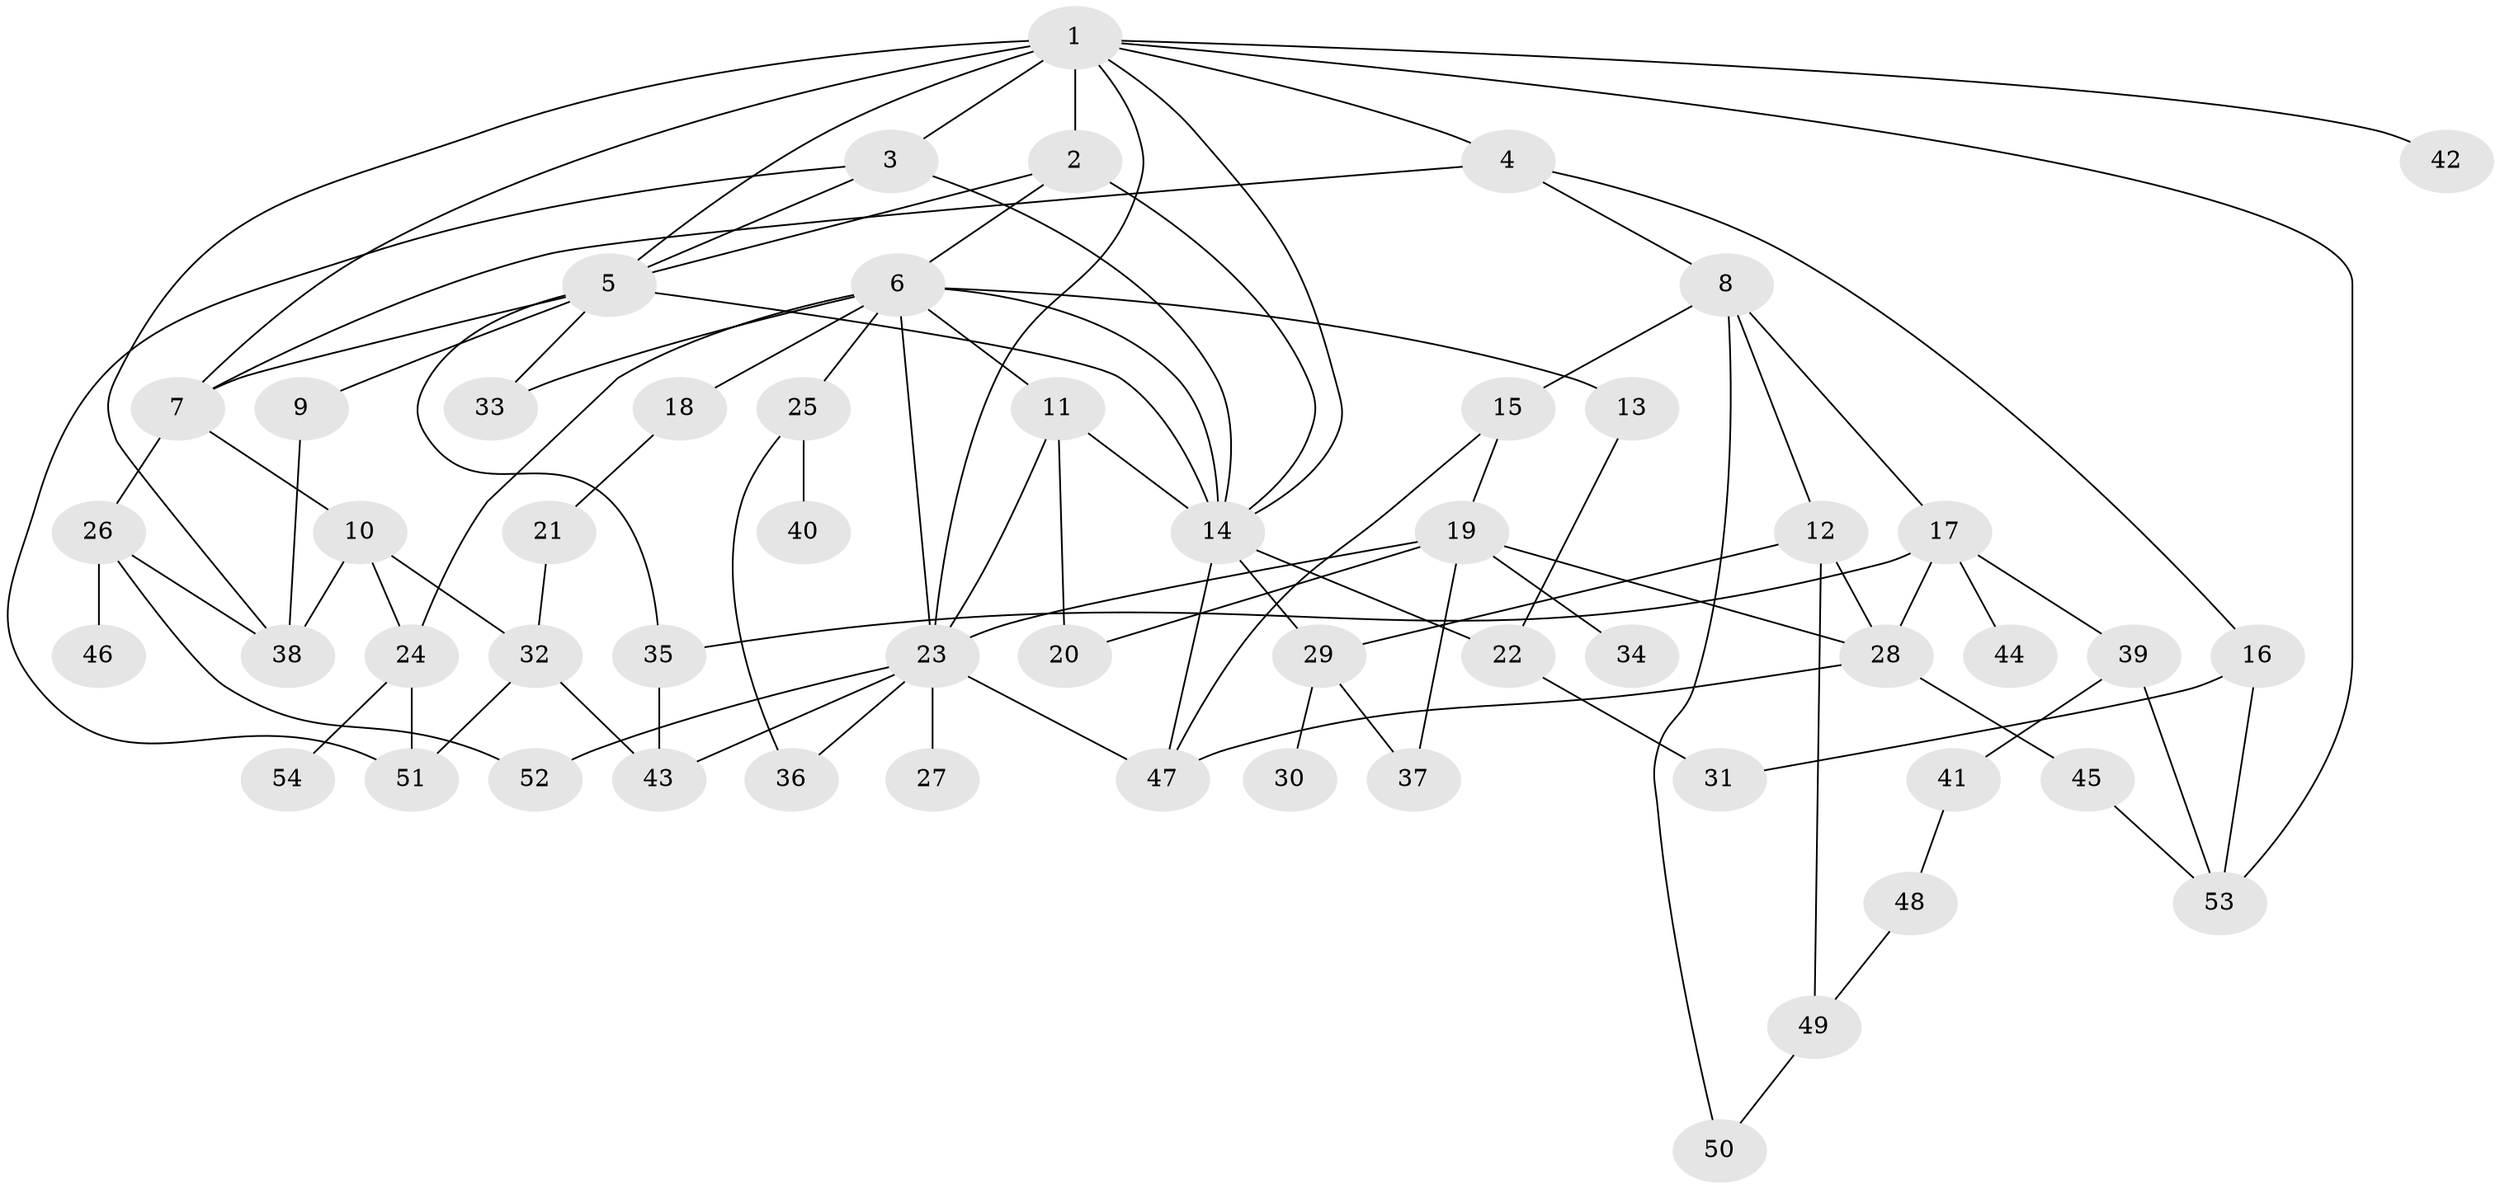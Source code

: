 // original degree distribution, {4: 0.12686567164179105, 10: 0.007462686567164179, 5: 0.07462686567164178, 8: 0.014925373134328358, 9: 0.007462686567164179, 3: 0.208955223880597, 2: 0.2835820895522388, 1: 0.26865671641791045, 7: 0.007462686567164179}
// Generated by graph-tools (version 1.1) at 2025/49/03/04/25 22:49:13]
// undirected, 54 vertices, 93 edges
graph export_dot {
  node [color=gray90,style=filled];
  1;
  2;
  3;
  4;
  5;
  6;
  7;
  8;
  9;
  10;
  11;
  12;
  13;
  14;
  15;
  16;
  17;
  18;
  19;
  20;
  21;
  22;
  23;
  24;
  25;
  26;
  27;
  28;
  29;
  30;
  31;
  32;
  33;
  34;
  35;
  36;
  37;
  38;
  39;
  40;
  41;
  42;
  43;
  44;
  45;
  46;
  47;
  48;
  49;
  50;
  51;
  52;
  53;
  54;
  1 -- 2 [weight=6.0];
  1 -- 3 [weight=1.0];
  1 -- 4 [weight=2.0];
  1 -- 5 [weight=1.0];
  1 -- 7 [weight=1.0];
  1 -- 14 [weight=2.0];
  1 -- 23 [weight=1.0];
  1 -- 38 [weight=1.0];
  1 -- 42 [weight=1.0];
  1 -- 53 [weight=1.0];
  2 -- 5 [weight=1.0];
  2 -- 6 [weight=1.0];
  2 -- 14 [weight=1.0];
  3 -- 5 [weight=1.0];
  3 -- 14 [weight=1.0];
  3 -- 51 [weight=1.0];
  4 -- 7 [weight=1.0];
  4 -- 8 [weight=1.0];
  4 -- 16 [weight=1.0];
  5 -- 7 [weight=1.0];
  5 -- 9 [weight=1.0];
  5 -- 14 [weight=1.0];
  5 -- 33 [weight=1.0];
  5 -- 35 [weight=1.0];
  6 -- 11 [weight=1.0];
  6 -- 13 [weight=1.0];
  6 -- 14 [weight=1.0];
  6 -- 18 [weight=1.0];
  6 -- 23 [weight=1.0];
  6 -- 24 [weight=1.0];
  6 -- 25 [weight=1.0];
  6 -- 33 [weight=1.0];
  7 -- 10 [weight=1.0];
  7 -- 26 [weight=1.0];
  8 -- 12 [weight=1.0];
  8 -- 15 [weight=2.0];
  8 -- 17 [weight=2.0];
  8 -- 50 [weight=1.0];
  9 -- 38 [weight=1.0];
  10 -- 24 [weight=1.0];
  10 -- 32 [weight=1.0];
  10 -- 38 [weight=1.0];
  11 -- 14 [weight=1.0];
  11 -- 20 [weight=1.0];
  11 -- 23 [weight=1.0];
  12 -- 28 [weight=1.0];
  12 -- 29 [weight=1.0];
  12 -- 49 [weight=1.0];
  13 -- 22 [weight=1.0];
  14 -- 22 [weight=1.0];
  14 -- 29 [weight=1.0];
  14 -- 47 [weight=1.0];
  15 -- 19 [weight=1.0];
  15 -- 47 [weight=1.0];
  16 -- 31 [weight=1.0];
  16 -- 53 [weight=1.0];
  17 -- 28 [weight=3.0];
  17 -- 35 [weight=1.0];
  17 -- 39 [weight=1.0];
  17 -- 44 [weight=1.0];
  18 -- 21 [weight=1.0];
  19 -- 20 [weight=1.0];
  19 -- 23 [weight=1.0];
  19 -- 28 [weight=1.0];
  19 -- 34 [weight=1.0];
  19 -- 37 [weight=1.0];
  21 -- 32 [weight=1.0];
  22 -- 31 [weight=2.0];
  23 -- 27 [weight=1.0];
  23 -- 36 [weight=1.0];
  23 -- 43 [weight=1.0];
  23 -- 47 [weight=1.0];
  23 -- 52 [weight=1.0];
  24 -- 51 [weight=1.0];
  24 -- 54 [weight=1.0];
  25 -- 36 [weight=1.0];
  25 -- 40 [weight=1.0];
  26 -- 38 [weight=1.0];
  26 -- 46 [weight=1.0];
  26 -- 52 [weight=1.0];
  28 -- 45 [weight=1.0];
  28 -- 47 [weight=1.0];
  29 -- 30 [weight=1.0];
  29 -- 37 [weight=1.0];
  32 -- 43 [weight=1.0];
  32 -- 51 [weight=1.0];
  35 -- 43 [weight=2.0];
  39 -- 41 [weight=1.0];
  39 -- 53 [weight=1.0];
  41 -- 48 [weight=1.0];
  45 -- 53 [weight=1.0];
  48 -- 49 [weight=1.0];
  49 -- 50 [weight=1.0];
}
